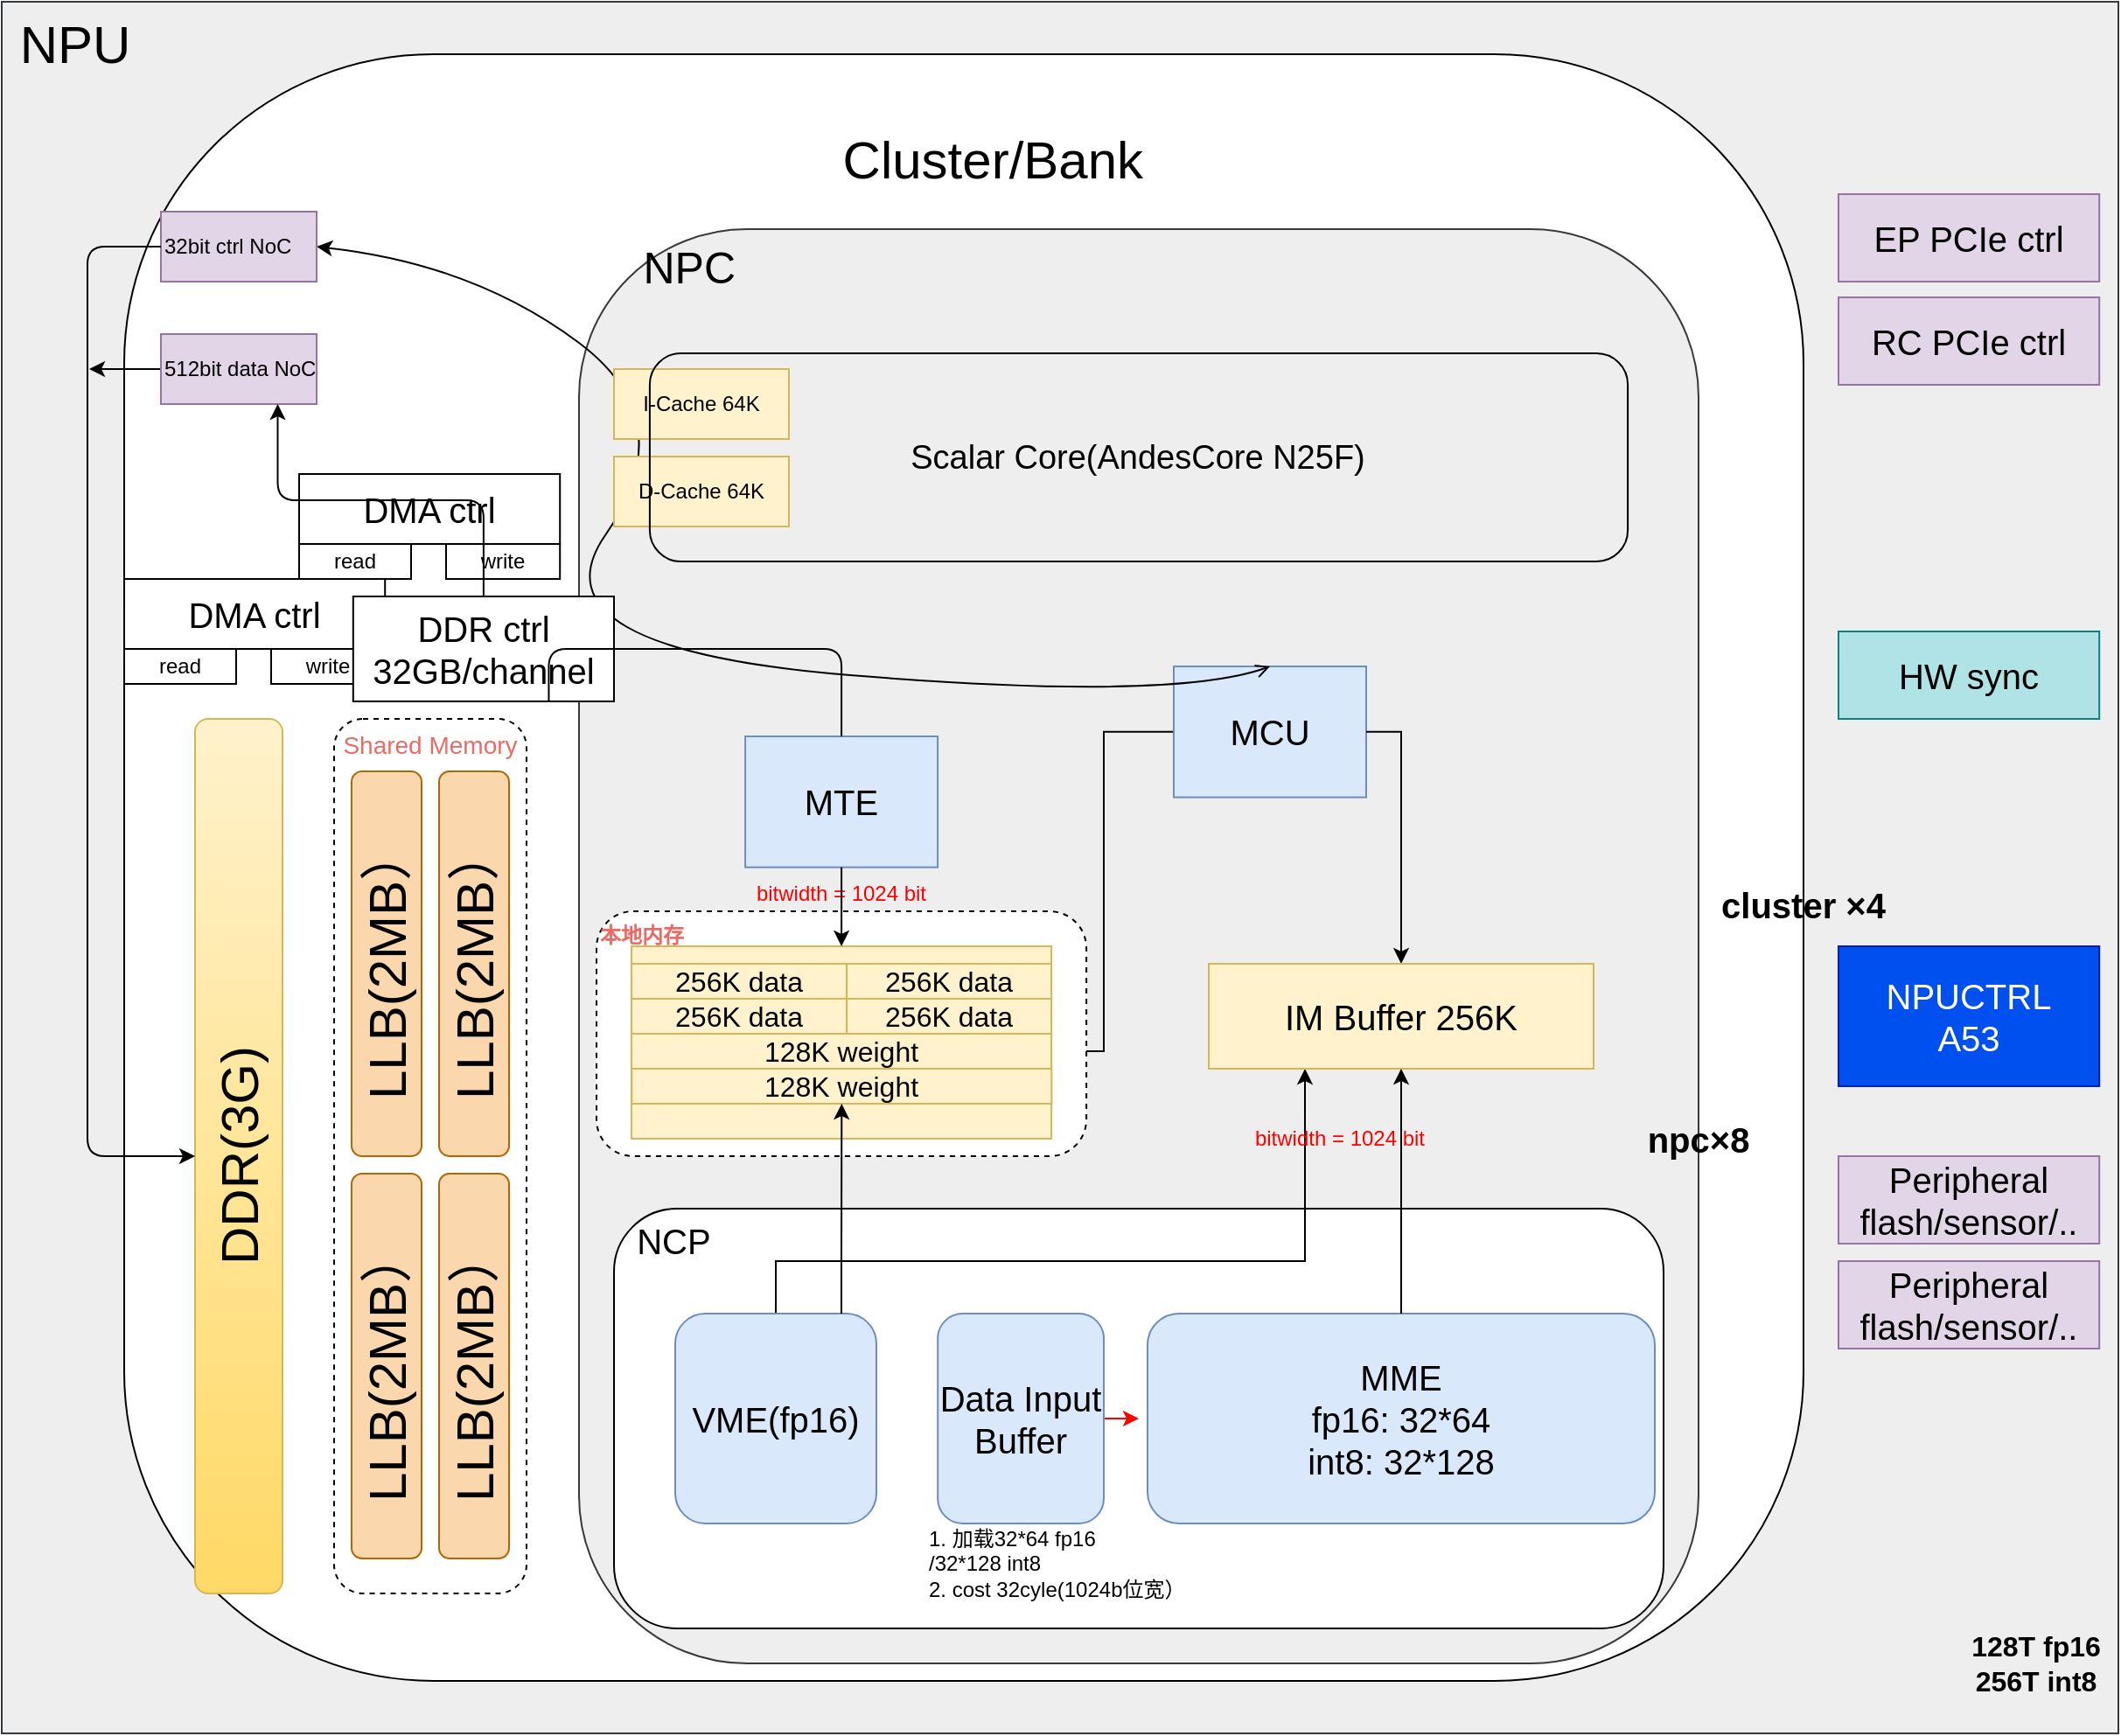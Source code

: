 <mxfile version="15.8.2" type="github" pages="3">
  <diagram id="RH-BXJlY21HK2ncOQb-6" name="Page-1">
    <mxGraphModel dx="1635" dy="900" grid="1" gridSize="10" guides="1" tooltips="1" connect="1" arrows="1" fold="1" page="1" pageScale="1" pageWidth="827" pageHeight="1169" math="0" shadow="0">
      <root>
        <mxCell id="0" />
        <mxCell id="1" parent="0" />
        <mxCell id="VPZMi2zPwCTPfSnQQ41B-2" value="&lt;font style=&quot;font-size: 30px&quot;&gt;&amp;nbsp;NPU&lt;/font&gt;" style="rounded=0;whiteSpace=wrap;html=1;fontSize=20;align=left;verticalAlign=top;fillColor=#eeeeee;strokeColor=#36393d;" parent="1" vertex="1">
          <mxGeometry x="390" y="100" width="1210" height="990" as="geometry" />
        </mxCell>
        <mxCell id="VPZMi2zPwCTPfSnQQ41B-3" value="&lt;font style=&quot;font-size: 30px&quot;&gt;&amp;nbsp; &amp;nbsp; &amp;nbsp;&lt;br&gt;&amp;nbsp; &amp;nbsp; Cluster/Bank&lt;/font&gt;" style="rounded=1;whiteSpace=wrap;html=1;align=center;verticalAlign=top;fontSize=25;arcSize=19;" parent="1" vertex="1">
          <mxGeometry x="460" y="130" width="960" height="930" as="geometry" />
        </mxCell>
        <mxCell id="VPZMi2zPwCTPfSnQQ41B-4" value="&lt;font style=&quot;font-size: 25px&quot;&gt;&amp;nbsp; &amp;nbsp; &amp;nbsp;NPC&lt;/font&gt;" style="rounded=1;whiteSpace=wrap;html=1;align=left;verticalAlign=top;fontSize=25;fillColor=#eeeeee;strokeColor=#36393d;" parent="1" vertex="1">
          <mxGeometry x="720" y="230" width="640" height="820" as="geometry" />
        </mxCell>
        <mxCell id="VPZMi2zPwCTPfSnQQ41B-155" value="" style="edgeStyle=orthogonalEdgeStyle;rounded=0;orthogonalLoop=1;jettySize=auto;html=1;entryX=1;entryY=0.5;entryDx=0;entryDy=0;exitX=0;exitY=0.5;exitDx=0;exitDy=0;" parent="1" source="VPZMi2zPwCTPfSnQQ41B-48" target="VPZMi2zPwCTPfSnQQ41B-152" edge="1">
          <mxGeometry relative="1" as="geometry">
            <Array as="points">
              <mxPoint x="1020" y="517" />
              <mxPoint x="1020" y="700" />
              <mxPoint x="990" y="700" />
            </Array>
          </mxGeometry>
        </mxCell>
        <mxCell id="VPZMi2zPwCTPfSnQQ41B-48" value="MCU" style="rounded=0;whiteSpace=wrap;html=1;align=center;fontSize=20;fillColor=#dae8fc;strokeColor=#6c8ebf;" parent="1" vertex="1">
          <mxGeometry x="1060" y="480.0" width="110" height="74.83" as="geometry" />
        </mxCell>
        <mxCell id="VPZMi2zPwCTPfSnQQ41B-53" value="&lt;font style=&quot;font-size: 30px&quot;&gt;LLB(2MB）&lt;br&gt;&lt;/font&gt;" style="rounded=1;whiteSpace=wrap;html=1;align=center;direction=east;flipV=0;horizontal=0;fontSize=25;fillColor=#fad7ac;strokeColor=#b46504;" parent="1" vertex="1">
          <mxGeometry x="590" y="540" width="40" height="220" as="geometry" />
        </mxCell>
        <mxCell id="VPZMi2zPwCTPfSnQQ41B-54" value="&lt;font style=&quot;font-size: 20px&quot;&gt;&amp;nbsp; NCP&lt;/font&gt;" style="rounded=1;whiteSpace=wrap;html=1;align=left;verticalAlign=top;fontSize=20;" parent="1" vertex="1">
          <mxGeometry x="740" y="790" width="600" height="240" as="geometry" />
        </mxCell>
        <mxCell id="VPZMi2zPwCTPfSnQQ41B-61" value="&lt;b&gt;npc×8&lt;/b&gt;" style="text;html=1;strokeColor=none;fillColor=none;align=center;verticalAlign=middle;whiteSpace=wrap;rounded=0;fontSize=20;" parent="1" vertex="1">
          <mxGeometry x="1340" y="740" width="40" height="20" as="geometry" />
        </mxCell>
        <mxCell id="VPZMi2zPwCTPfSnQQ41B-75" value="" style="ellipse;whiteSpace=wrap;html=1;aspect=fixed;fontSize=20;align=center;fillColor=#FF0000;" parent="1" vertex="1">
          <mxGeometry x="720" y="441" width="13" height="13" as="geometry" />
        </mxCell>
        <mxCell id="VPZMi2zPwCTPfSnQQ41B-79" value="" style="curved=1;endArrow=classic;html=1;strokeColor=#000000;fontSize=20;exitX=0.5;exitY=0;exitDx=0;exitDy=0;startArrow=open;startFill=0;entryX=1;entryY=0.5;entryDx=0;entryDy=0;" parent="1" source="VPZMi2zPwCTPfSnQQ41B-48" target="VPZMi2zPwCTPfSnQQ41B-87" edge="1">
          <mxGeometry width="50" height="50" relative="1" as="geometry">
            <mxPoint x="1078.5" y="525.167" as="sourcePoint" />
            <mxPoint x="1210" y="280" as="targetPoint" />
            <Array as="points">
              <mxPoint x="1060" y="500" />
              <mxPoint x="690" y="470" />
              <mxPoint x="780" y="340" />
              <mxPoint x="660" y="250" />
            </Array>
          </mxGeometry>
        </mxCell>
        <mxCell id="VPZMi2zPwCTPfSnQQ41B-83" value="" style="ellipse;whiteSpace=wrap;html=1;aspect=fixed;fontSize=20;align=center;fillColor=#0000FF;" parent="1" vertex="1">
          <mxGeometry x="549.997" y="454" width="13" height="13" as="geometry" />
        </mxCell>
        <mxCell id="VPZMi2zPwCTPfSnQQ41B-86" value="&lt;b&gt;cluster ×4&lt;/b&gt;" style="text;html=1;strokeColor=none;fillColor=none;align=center;verticalAlign=middle;whiteSpace=wrap;rounded=0;fontSize=20;" parent="1" vertex="1">
          <mxGeometry x="1370" y="605.5" width="100" height="20" as="geometry" />
        </mxCell>
        <mxCell id="VPZMi2zPwCTPfSnQQ41B-87" value="32bit ctrl NoC" style="rounded=0;whiteSpace=wrap;html=1;align=left;fillColor=#e1d5e7;strokeColor=#9673a6;" parent="1" vertex="1">
          <mxGeometry x="481" y="220" width="89" height="40" as="geometry" />
        </mxCell>
        <mxCell id="VPZMi2zPwCTPfSnQQ41B-164" style="edgeStyle=orthogonalEdgeStyle;rounded=0;orthogonalLoop=1;jettySize=auto;html=1;exitX=0;exitY=0.5;exitDx=0;exitDy=0;" parent="1" source="VPZMi2zPwCTPfSnQQ41B-88" edge="1">
          <mxGeometry relative="1" as="geometry">
            <mxPoint x="440" y="310" as="targetPoint" />
          </mxGeometry>
        </mxCell>
        <mxCell id="VPZMi2zPwCTPfSnQQ41B-88" value="512bit data NoC" style="rounded=0;whiteSpace=wrap;html=1;align=left;fillColor=#e1d5e7;strokeColor=#9673a6;" parent="1" vertex="1">
          <mxGeometry x="481" y="290" width="89" height="40" as="geometry" />
        </mxCell>
        <mxCell id="VPZMi2zPwCTPfSnQQ41B-94" value="" style="group" parent="1" vertex="1" connectable="0">
          <mxGeometry x="460.0" y="430" width="149.1" height="60" as="geometry" />
        </mxCell>
        <mxCell id="VPZMi2zPwCTPfSnQQ41B-42" value="&lt;font style=&quot;font-size: 20px&quot;&gt;DMA ctrl&lt;/font&gt;" style="rounded=0;whiteSpace=wrap;html=1;align=center;fontSize=20;" parent="VPZMi2zPwCTPfSnQQ41B-94" vertex="1">
          <mxGeometry width="149.1" height="40" as="geometry" />
        </mxCell>
        <mxCell id="VPZMi2zPwCTPfSnQQ41B-90" value="read" style="rounded=0;whiteSpace=wrap;html=1;align=center;" parent="VPZMi2zPwCTPfSnQQ41B-94" vertex="1">
          <mxGeometry x="1.137e-13" y="40" width="64" height="20" as="geometry" />
        </mxCell>
        <mxCell id="VPZMi2zPwCTPfSnQQ41B-91" value="write" style="rounded=0;whiteSpace=wrap;html=1;align=center;" parent="VPZMi2zPwCTPfSnQQ41B-94" vertex="1">
          <mxGeometry x="84.0" y="40" width="65.1" height="20" as="geometry" />
        </mxCell>
        <mxCell id="VPZMi2zPwCTPfSnQQ41B-95" value="" style="group" parent="1" vertex="1" connectable="0">
          <mxGeometry x="560" y="370" width="149.1" height="60" as="geometry" />
        </mxCell>
        <mxCell id="VPZMi2zPwCTPfSnQQ41B-96" value="&lt;font style=&quot;font-size: 20px&quot;&gt;DMA ctrl&lt;/font&gt;" style="rounded=0;whiteSpace=wrap;html=1;align=center;fontSize=20;" parent="VPZMi2zPwCTPfSnQQ41B-95" vertex="1">
          <mxGeometry width="149.1" height="40" as="geometry" />
        </mxCell>
        <mxCell id="VPZMi2zPwCTPfSnQQ41B-97" value="read" style="rounded=0;whiteSpace=wrap;html=1;align=center;" parent="VPZMi2zPwCTPfSnQQ41B-95" vertex="1">
          <mxGeometry x="1.137e-13" y="40" width="64" height="20" as="geometry" />
        </mxCell>
        <mxCell id="VPZMi2zPwCTPfSnQQ41B-98" value="write" style="rounded=0;whiteSpace=wrap;html=1;align=center;" parent="VPZMi2zPwCTPfSnQQ41B-95" vertex="1">
          <mxGeometry x="84.0" y="40" width="65.1" height="20" as="geometry" />
        </mxCell>
        <mxCell id="VPZMi2zPwCTPfSnQQ41B-101" value="&lt;font style=&quot;font-size: 20px&quot;&gt;EP PCIe ctrl&lt;br&gt;&lt;/font&gt;" style="rounded=0;whiteSpace=wrap;html=1;align=center;fontSize=20;fillColor=#e1d5e7;strokeColor=#9673a6;" parent="1" vertex="1">
          <mxGeometry x="1440" y="210" width="149.1" height="50" as="geometry" />
        </mxCell>
        <mxCell id="VPZMi2zPwCTPfSnQQ41B-102" value="&lt;font style=&quot;font-size: 20px&quot;&gt;RC PCIe ctrl&lt;br&gt;&lt;/font&gt;" style="rounded=0;whiteSpace=wrap;html=1;align=center;fontSize=20;fillColor=#e1d5e7;strokeColor=#9673a6;" parent="1" vertex="1">
          <mxGeometry x="1440" y="269" width="149.1" height="50" as="geometry" />
        </mxCell>
        <mxCell id="VPZMi2zPwCTPfSnQQ41B-103" value="&lt;font style=&quot;font-size: 20px&quot;&gt;HW sync&lt;br&gt;&lt;/font&gt;" style="rounded=0;whiteSpace=wrap;html=1;align=center;fontSize=20;fillColor=#b0e3e6;strokeColor=#0e8088;" parent="1" vertex="1">
          <mxGeometry x="1440" y="460" width="149.1" height="50" as="geometry" />
        </mxCell>
        <mxCell id="VPZMi2zPwCTPfSnQQ41B-104" value="&lt;font style=&quot;font-size: 30px&quot;&gt;DDR(3G)&lt;br&gt;&lt;/font&gt;" style="rounded=1;whiteSpace=wrap;html=1;align=center;direction=east;flipV=0;horizontal=0;fontSize=25;fillColor=#fff2cc;strokeColor=#d6b656;gradientColor=#ffd966;" parent="1" vertex="1">
          <mxGeometry x="500.5" y="510" width="50" height="500" as="geometry" />
        </mxCell>
        <mxCell id="VPZMi2zPwCTPfSnQQ41B-105" value="&lt;font style=&quot;font-size: 20px&quot;&gt;NPUCTRL&lt;br&gt;A53&lt;br&gt;&lt;/font&gt;" style="rounded=0;whiteSpace=wrap;html=1;align=center;fontSize=20;fillColor=#0050ef;strokeColor=#001DBC;fontColor=#ffffff;" parent="1" vertex="1">
          <mxGeometry x="1440" y="640" width="149.1" height="80" as="geometry" />
        </mxCell>
        <mxCell id="VPZMi2zPwCTPfSnQQ41B-106" value="&lt;font style=&quot;font-size: 20px&quot;&gt;&lt;span class=&quot;fontstyle0&quot;&gt;Peripheral&lt;br&gt;&lt;/span&gt;flash/sensor/..&lt;br style=&quot;line-height: normal&quot;&gt;&lt;/font&gt;" style="rounded=0;whiteSpace=wrap;html=1;align=center;fontSize=20;fillColor=#e1d5e7;strokeColor=#9673a6;" parent="1" vertex="1">
          <mxGeometry x="1440" y="760" width="149.1" height="50" as="geometry" />
        </mxCell>
        <mxCell id="VPZMi2zPwCTPfSnQQ41B-107" value="&lt;font style=&quot;font-size: 20px&quot;&gt;&lt;span class=&quot;fontstyle0&quot;&gt;Peripheral&lt;br&gt;&lt;/span&gt;flash/sensor/..&lt;br style=&quot;line-height: normal&quot;&gt;&lt;/font&gt;" style="rounded=0;whiteSpace=wrap;html=1;align=center;fontSize=20;fillColor=#e1d5e7;strokeColor=#9673a6;" parent="1" vertex="1">
          <mxGeometry x="1440" y="820" width="149.1" height="50" as="geometry" />
        </mxCell>
        <mxCell id="VPZMi2zPwCTPfSnQQ41B-108" value="&lt;font style=&quot;font-size: 16px&quot;&gt;&lt;b&gt;128T fp16&lt;br&gt;256T int8&lt;/b&gt;&lt;/font&gt;" style="text;html=1;strokeColor=none;fillColor=none;align=center;verticalAlign=middle;whiteSpace=wrap;rounded=0;" parent="1" vertex="1">
          <mxGeometry x="1508.1" y="1040" width="90" height="20" as="geometry" />
        </mxCell>
        <mxCell id="VPZMi2zPwCTPfSnQQ41B-111" value="I-Cache 64K" style="rounded=0;whiteSpace=wrap;html=1;align=center;fillColor=#fff2cc;strokeColor=#d6b656;" parent="1" vertex="1">
          <mxGeometry x="740" y="310" width="100" height="40" as="geometry" />
        </mxCell>
        <mxCell id="VPZMi2zPwCTPfSnQQ41B-113" value="D-Cache 64K" style="rounded=0;whiteSpace=wrap;html=1;align=center;fillColor=#fff2cc;strokeColor=#d6b656;" parent="1" vertex="1">
          <mxGeometry x="740" y="360" width="100" height="40" as="geometry" />
        </mxCell>
        <mxCell id="VPZMi2zPwCTPfSnQQ41B-116" value="MTE" style="rounded=0;whiteSpace=wrap;html=1;align=center;fontSize=20;fillColor=#dae8fc;strokeColor=#6c8ebf;" parent="1" vertex="1">
          <mxGeometry x="815.05" y="520" width="110" height="74.83" as="geometry" />
        </mxCell>
        <mxCell id="VPZMi2zPwCTPfSnQQ41B-124" style="edgeStyle=orthogonalEdgeStyle;rounded=0;orthogonalLoop=1;jettySize=auto;html=1;exitX=1;exitY=0.5;exitDx=0;exitDy=0;entryX=0.5;entryY=0;entryDx=0;entryDy=0;" parent="1" source="VPZMi2zPwCTPfSnQQ41B-48" target="VPZMi2zPwCTPfSnQQ41B-146" edge="1">
          <mxGeometry relative="1" as="geometry">
            <mxPoint x="1190" y="640" as="targetPoint" />
            <Array as="points">
              <mxPoint x="1190" y="517" />
              <mxPoint x="1190" y="650" />
            </Array>
          </mxGeometry>
        </mxCell>
        <mxCell id="VPZMi2zPwCTPfSnQQ41B-163" style="edgeStyle=orthogonalEdgeStyle;rounded=0;orthogonalLoop=1;jettySize=auto;html=1;exitX=0;exitY=0.5;exitDx=0;exitDy=0;entryX=0.25;entryY=1;entryDx=0;entryDy=0;" parent="1" source="VPZMi2zPwCTPfSnQQ41B-134" target="VPZMi2zPwCTPfSnQQ41B-146" edge="1">
          <mxGeometry relative="1" as="geometry">
            <Array as="points">
              <mxPoint x="833" y="820" />
              <mxPoint x="1135" y="820" />
            </Array>
          </mxGeometry>
        </mxCell>
        <mxCell id="VPZMi2zPwCTPfSnQQ41B-134" value="&lt;span style=&quot;font-size: 20px&quot;&gt;VME(fp16)&lt;/span&gt;" style="rounded=1;whiteSpace=wrap;html=1;align=center;direction=south;fillColor=#dae8fc;strokeColor=#6c8ebf;" parent="1" vertex="1">
          <mxGeometry x="775" y="850" width="115" height="120" as="geometry" />
        </mxCell>
        <mxCell id="VPZMi2zPwCTPfSnQQ41B-135" value="&lt;span style=&quot;font-size: 20px&quot;&gt;MME&lt;br&gt;fp16: 32*64&lt;br&gt;int8: 32*128&lt;br&gt;&lt;/span&gt;" style="rounded=1;whiteSpace=wrap;html=1;align=center;fillColor=#dae8fc;strokeColor=#6c8ebf;" parent="1" vertex="1">
          <mxGeometry x="1045" y="850" width="290" height="120" as="geometry" />
        </mxCell>
        <mxCell id="2h-o2RLka2krurUrH0nV-1" style="edgeStyle=orthogonalEdgeStyle;rounded=0;orthogonalLoop=1;jettySize=auto;html=1;exitX=0.5;exitY=0;exitDx=0;exitDy=0;strokeWidth=1;strokeColor=#FF0000;" parent="1" source="VPZMi2zPwCTPfSnQQ41B-136" target="VPZMi2zPwCTPfSnQQ41B-54" edge="1">
          <mxGeometry relative="1" as="geometry" />
        </mxCell>
        <mxCell id="VPZMi2zPwCTPfSnQQ41B-136" value="&lt;span style=&quot;font-size: 20px&quot;&gt;Data Input&lt;br&gt;Buffer&lt;br&gt;&lt;/span&gt;" style="rounded=1;whiteSpace=wrap;html=1;align=center;direction=south;fillColor=#dae8fc;strokeColor=#6c8ebf;" parent="1" vertex="1">
          <mxGeometry x="925.1" y="850" width="94.9" height="120" as="geometry" />
        </mxCell>
        <mxCell id="VPZMi2zPwCTPfSnQQ41B-146" value="IM Buffer 256K" style="rounded=0;whiteSpace=wrap;html=1;align=center;fontSize=20;horizontal=1;fillColor=#fff2cc;strokeColor=#d6b656;" parent="1" vertex="1">
          <mxGeometry x="1080" y="650" width="220" height="60" as="geometry" />
        </mxCell>
        <mxCell id="VPZMi2zPwCTPfSnQQ41B-147" value="" style="group;verticalAlign=top;align=left;" parent="1" vertex="1" connectable="0">
          <mxGeometry x="750.05" y="620" width="260" height="140" as="geometry" />
        </mxCell>
        <mxCell id="2h-o2RLka2krurUrH0nV-2" value="&lt;b&gt;&lt;font color=&quot;#ea6b66&quot;&gt;本地内存&lt;/font&gt;&lt;/b&gt;" style="rounded=1;whiteSpace=wrap;html=1;dashed=1;align=left;verticalAlign=top;" parent="VPZMi2zPwCTPfSnQQ41B-147" vertex="1">
          <mxGeometry x="-20.05" width="280.05" height="140" as="geometry" />
        </mxCell>
        <mxCell id="VPZMi2zPwCTPfSnQQ41B-148" value="L1 Buffer(1.25M)" style="rounded=0;whiteSpace=wrap;html=1;align=center;fontSize=20;horizontal=1;verticalAlign=top;fillColor=#fff2cc;strokeColor=#d6b656;" parent="VPZMi2zPwCTPfSnQQ41B-147" vertex="1">
          <mxGeometry y="20" width="240" height="110" as="geometry" />
        </mxCell>
        <mxCell id="VPZMi2zPwCTPfSnQQ41B-149" value="&lt;font style=&quot;font-size: 16px&quot;&gt;256K data&lt;/font&gt;" style="rounded=0;whiteSpace=wrap;html=1;align=center;fillColor=#fff2cc;strokeColor=#d6b656;" parent="VPZMi2zPwCTPfSnQQ41B-147" vertex="1">
          <mxGeometry y="30" width="123" height="20" as="geometry" />
        </mxCell>
        <mxCell id="VPZMi2zPwCTPfSnQQ41B-150" value="&lt;font style=&quot;font-size: 16px&quot;&gt;256K data&lt;/font&gt;" style="rounded=0;whiteSpace=wrap;html=1;align=center;fillColor=#fff2cc;strokeColor=#d6b656;" parent="VPZMi2zPwCTPfSnQQ41B-147" vertex="1">
          <mxGeometry x="123" y="30" width="117" height="20" as="geometry" />
        </mxCell>
        <mxCell id="VPZMi2zPwCTPfSnQQ41B-151" value="&lt;font style=&quot;font-size: 16px&quot;&gt;256K data&lt;/font&gt;" style="rounded=0;whiteSpace=wrap;html=1;align=center;fillColor=#fff2cc;strokeColor=#d6b656;" parent="VPZMi2zPwCTPfSnQQ41B-147" vertex="1">
          <mxGeometry y="50" width="123" height="20" as="geometry" />
        </mxCell>
        <mxCell id="VPZMi2zPwCTPfSnQQ41B-152" value="&lt;font style=&quot;font-size: 16px&quot;&gt;256K data&lt;/font&gt;" style="rounded=0;whiteSpace=wrap;html=1;align=center;fillColor=#fff2cc;strokeColor=#d6b656;" parent="VPZMi2zPwCTPfSnQQ41B-147" vertex="1">
          <mxGeometry x="123" y="50" width="117" height="20" as="geometry" />
        </mxCell>
        <mxCell id="VPZMi2zPwCTPfSnQQ41B-153" value="&lt;font style=&quot;font-size: 16px&quot;&gt;128K weight&lt;/font&gt;" style="rounded=0;whiteSpace=wrap;html=1;align=center;fillColor=#fff2cc;strokeColor=#d6b656;" parent="VPZMi2zPwCTPfSnQQ41B-147" vertex="1">
          <mxGeometry y="70" width="240" height="20" as="geometry" />
        </mxCell>
        <mxCell id="VPZMi2zPwCTPfSnQQ41B-154" value="&lt;font style=&quot;font-size: 16px&quot;&gt;128K weight&lt;/font&gt;" style="rounded=0;whiteSpace=wrap;html=1;align=center;fillColor=#fff2cc;strokeColor=#d6b656;" parent="VPZMi2zPwCTPfSnQQ41B-147" vertex="1">
          <mxGeometry x="0.1" y="90" width="240" height="20" as="geometry" />
        </mxCell>
        <mxCell id="VPZMi2zPwCTPfSnQQ41B-158" value="" style="edgeStyle=elbowEdgeStyle;elbow=vertical;endArrow=classic;html=1;exitX=0.5;exitY=0;exitDx=0;exitDy=0;entryX=0.75;entryY=1;entryDx=0;entryDy=0;startArrow=none;" parent="1" source="VPZMi2zPwCTPfSnQQ41B-99" target="VPZMi2zPwCTPfSnQQ41B-88" edge="1">
          <mxGeometry width="50" height="50" relative="1" as="geometry">
            <mxPoint x="510" y="420" as="sourcePoint" />
            <mxPoint x="660" y="568" as="targetPoint" />
            <Array as="points" />
          </mxGeometry>
        </mxCell>
        <mxCell id="VPZMi2zPwCTPfSnQQ41B-131" style="edgeStyle=orthogonalEdgeStyle;rounded=0;orthogonalLoop=1;jettySize=auto;html=1;exitX=0.5;exitY=0;exitDx=0;exitDy=0;entryX=0.5;entryY=1;entryDx=0;entryDy=0;" parent="1" source="VPZMi2zPwCTPfSnQQ41B-135" target="VPZMi2zPwCTPfSnQQ41B-146" edge="1">
          <mxGeometry relative="1" as="geometry">
            <mxPoint x="1190" y="750" as="targetPoint" />
            <Array as="points">
              <mxPoint x="1190" y="850" />
            </Array>
          </mxGeometry>
        </mxCell>
        <mxCell id="VPZMi2zPwCTPfSnQQ41B-166" value="&lt;font style=&quot;font-size: 30px&quot;&gt;LLB(2MB）&lt;br&gt;&lt;/font&gt;" style="rounded=1;whiteSpace=wrap;html=1;align=center;direction=east;flipV=0;horizontal=0;fontSize=25;fillColor=#fad7ac;strokeColor=#b46504;" parent="1" vertex="1">
          <mxGeometry x="640" y="540" width="40" height="220" as="geometry" />
        </mxCell>
        <mxCell id="VPZMi2zPwCTPfSnQQ41B-168" value="&lt;font style=&quot;font-size: 30px&quot;&gt;LLB(2MB）&lt;br&gt;&lt;/font&gt;" style="rounded=1;whiteSpace=wrap;html=1;align=center;direction=east;flipV=0;horizontal=0;fontSize=25;fillColor=#fad7ac;strokeColor=#b46504;" parent="1" vertex="1">
          <mxGeometry x="640" y="770" width="40" height="220" as="geometry" />
        </mxCell>
        <mxCell id="VPZMi2zPwCTPfSnQQ41B-169" value="&lt;font style=&quot;font-size: 30px&quot;&gt;LLB(2MB）&lt;br&gt;&lt;/font&gt;" style="rounded=1;whiteSpace=wrap;html=1;align=center;direction=east;flipV=0;horizontal=0;fontSize=25;fillColor=#fad7ac;strokeColor=#b46504;" parent="1" vertex="1">
          <mxGeometry x="590" y="770" width="40" height="220" as="geometry" />
        </mxCell>
        <mxCell id="VPZMi2zPwCTPfSnQQ41B-110" value="" style="endArrow=classic;html=1;fontFamily=Helvetica;fontSize=11;fontColor=#000000;align=center;strokeColor=#000000;edgeStyle=elbowEdgeStyle;elbow=horizontal;startArrow=none;startFill=0;endFill=1;" parent="1" source="VPZMi2zPwCTPfSnQQ41B-87" target="VPZMi2zPwCTPfSnQQ41B-104" edge="1">
          <mxGeometry width="50" height="50" relative="1" as="geometry">
            <mxPoint x="450" y="190" as="sourcePoint" />
            <mxPoint x="500" y="140" as="targetPoint" />
            <Array as="points">
              <mxPoint x="439" y="330" />
            </Array>
          </mxGeometry>
        </mxCell>
        <mxCell id="VPZMi2zPwCTPfSnQQ41B-170" value="1. 加载32*64 fp16&lt;br&gt;/32*128 int8&lt;br&gt;2. cost 32cyle(1024b位宽）&lt;br&gt;&lt;div&gt;&lt;br&gt;&lt;/div&gt;" style="text;html=1;align=left;verticalAlign=middle;resizable=0;points=[];autosize=1;strokeColor=none;" parent="1" vertex="1">
          <mxGeometry x="917.55" y="970" width="160" height="60" as="geometry" />
        </mxCell>
        <mxCell id="VPZMi2zPwCTPfSnQQ41B-172" value="&lt;font style=&quot;font-size: 14px&quot; color=&quot;#ea6b66&quot;&gt;Shared Memory&lt;/font&gt;" style="rounded=1;whiteSpace=wrap;html=1;align=center;dashed=1;fillColor=none;verticalAlign=top;" parent="1" vertex="1">
          <mxGeometry x="580" y="510" width="110" height="500" as="geometry" />
        </mxCell>
        <mxCell id="VPZMi2zPwCTPfSnQQ41B-174" value="bitwidth = 1024 bit" style="text;html=1;strokeColor=none;fillColor=none;align=center;verticalAlign=middle;whiteSpace=wrap;rounded=0;dashed=1;dashPattern=1 1;fontColor=#FF0000;" parent="1" vertex="1">
          <mxGeometry x="1100" y="740" width="110" height="20" as="geometry" />
        </mxCell>
        <mxCell id="VPZMi2zPwCTPfSnQQ41B-175" value="bitwidth = 1024 bit" style="text;html=1;strokeColor=none;fillColor=none;align=center;verticalAlign=middle;whiteSpace=wrap;rounded=0;dashed=1;dashPattern=1 1;fontColor=#FF0000;" parent="1" vertex="1">
          <mxGeometry x="815.05" y="600" width="110" height="20" as="geometry" />
        </mxCell>
        <mxCell id="IZw4NLqJaevcYy1kw-eQ-1" value="&lt;font style=&quot;font-size: 19px&quot;&gt;Scalar Core(AndesCore N25F)&lt;/font&gt;" style="rounded=1;whiteSpace=wrap;html=1;fillColor=none;" parent="1" vertex="1">
          <mxGeometry x="760.45" y="301" width="559.1" height="119" as="geometry" />
        </mxCell>
        <mxCell id="VPZMi2zPwCTPfSnQQ41B-156" style="edgeStyle=orthogonalEdgeStyle;rounded=0;orthogonalLoop=1;jettySize=auto;html=1;entryX=0.5;entryY=1;entryDx=0;entryDy=0;" parent="1" source="VPZMi2zPwCTPfSnQQ41B-134" target="VPZMi2zPwCTPfSnQQ41B-154" edge="1">
          <mxGeometry relative="1" as="geometry">
            <Array as="points">
              <mxPoint x="870" y="820" />
              <mxPoint x="870" y="820" />
            </Array>
          </mxGeometry>
        </mxCell>
        <mxCell id="VPZMi2zPwCTPfSnQQ41B-160" style="edgeStyle=orthogonalEdgeStyle;rounded=0;orthogonalLoop=1;jettySize=auto;html=1;exitX=0.5;exitY=1;exitDx=0;exitDy=0;entryX=0.5;entryY=0;entryDx=0;entryDy=0;" parent="1" source="VPZMi2zPwCTPfSnQQ41B-116" target="VPZMi2zPwCTPfSnQQ41B-148" edge="1">
          <mxGeometry relative="1" as="geometry" />
        </mxCell>
        <mxCell id="VPZMi2zPwCTPfSnQQ41B-99" value="&lt;font style=&quot;font-size: 20px&quot;&gt;DDR ctrl&lt;br&gt;32GB/channel&lt;br&gt;&lt;/font&gt;" style="rounded=0;whiteSpace=wrap;html=1;align=center;fontSize=20;" parent="1" vertex="1">
          <mxGeometry x="590.9" y="440" width="149.1" height="60" as="geometry" />
        </mxCell>
        <mxCell id="6xP5FB_vHNNzR61a9Jvr-1" value="" style="edgeStyle=elbowEdgeStyle;elbow=vertical;endArrow=none;html=1;exitX=0.5;exitY=0;exitDx=0;exitDy=0;entryX=0.75;entryY=1;entryDx=0;entryDy=0;" edge="1" parent="1" source="VPZMi2zPwCTPfSnQQ41B-116" target="VPZMi2zPwCTPfSnQQ41B-99">
          <mxGeometry width="50" height="50" relative="1" as="geometry">
            <mxPoint x="870.05" y="520" as="sourcePoint" />
            <mxPoint x="547.75" y="330" as="targetPoint" />
            <Array as="points">
              <mxPoint x="700" y="470" />
            </Array>
          </mxGeometry>
        </mxCell>
      </root>
    </mxGraphModel>
  </diagram>
  <diagram id="YUnvpL58icLQoXFxN1gV" name="Page-2">
    <mxGraphModel dx="1635" dy="900" grid="1" gridSize="10" guides="1" tooltips="1" connect="1" arrows="1" fold="1" page="1" pageScale="1" pageWidth="827" pageHeight="1169" math="0" shadow="0">
      <root>
        <mxCell id="CVZmvJqqOJEwMbDorYkQ-0" />
        <mxCell id="CVZmvJqqOJEwMbDorYkQ-1" parent="CVZmvJqqOJEwMbDorYkQ-0" />
        <mxCell id="CVZmvJqqOJEwMbDorYkQ-4" value="" style="edgeStyle=orthogonalEdgeStyle;rounded=0;orthogonalLoop=1;jettySize=auto;html=1;" edge="1" parent="CVZmvJqqOJEwMbDorYkQ-1" source="CVZmvJqqOJEwMbDorYkQ-2" target="CVZmvJqqOJEwMbDorYkQ-3">
          <mxGeometry relative="1" as="geometry" />
        </mxCell>
        <mxCell id="CVZmvJqqOJEwMbDorYkQ-6" style="edgeStyle=orthogonalEdgeStyle;rounded=0;orthogonalLoop=1;jettySize=auto;html=1;exitX=0.5;exitY=1;exitDx=0;exitDy=0;" edge="1" parent="CVZmvJqqOJEwMbDorYkQ-1" source="CVZmvJqqOJEwMbDorYkQ-2" target="CVZmvJqqOJEwMbDorYkQ-5">
          <mxGeometry relative="1" as="geometry" />
        </mxCell>
        <mxCell id="CVZmvJqqOJEwMbDorYkQ-2" value="&lt;font style=&quot;font-size: 18px&quot;&gt;core0&lt;/font&gt;" style="rounded=0;whiteSpace=wrap;html=1;" vertex="1" parent="CVZmvJqqOJEwMbDorYkQ-1">
          <mxGeometry x="250" y="140" width="120" height="60" as="geometry" />
        </mxCell>
        <mxCell id="CVZmvJqqOJEwMbDorYkQ-3" value="&lt;font style=&quot;font-size: 18px&quot;&gt;icache 64K&lt;/font&gt;" style="rounded=0;whiteSpace=wrap;html=1;" vertex="1" parent="CVZmvJqqOJEwMbDorYkQ-1">
          <mxGeometry x="130" y="240" width="120" height="60" as="geometry" />
        </mxCell>
        <mxCell id="CVZmvJqqOJEwMbDorYkQ-5" value="&lt;font style=&quot;font-size: 18px&quot;&gt;icache 64K&lt;/font&gt;" style="rounded=0;whiteSpace=wrap;html=1;" vertex="1" parent="CVZmvJqqOJEwMbDorYkQ-1">
          <mxGeometry x="370" y="240" width="120" height="60" as="geometry" />
        </mxCell>
        <mxCell id="4NQOFdNSDUxu7oDe8nAX-2" value="" style="edgeStyle=orthogonalEdgeStyle;rounded=0;orthogonalLoop=1;jettySize=auto;html=1;" edge="1" parent="CVZmvJqqOJEwMbDorYkQ-1" source="4NQOFdNSDUxu7oDe8nAX-0" target="4NQOFdNSDUxu7oDe8nAX-1">
          <mxGeometry relative="1" as="geometry" />
        </mxCell>
        <mxCell id="4NQOFdNSDUxu7oDe8nAX-0" value="&lt;font style=&quot;font-size: 18px&quot;&gt;NOC&lt;/font&gt;" style="rounded=0;whiteSpace=wrap;html=1;" vertex="1" parent="CVZmvJqqOJEwMbDorYkQ-1">
          <mxGeometry x="130" y="320" width="360" height="60" as="geometry" />
        </mxCell>
        <mxCell id="4NQOFdNSDUxu7oDe8nAX-1" value="&lt;font style=&quot;font-size: 18px&quot;&gt;DDR&lt;/font&gt;" style="whiteSpace=wrap;html=1;rounded=0;" vertex="1" parent="CVZmvJqqOJEwMbDorYkQ-1">
          <mxGeometry x="130" y="400" width="360" height="60" as="geometry" />
        </mxCell>
      </root>
    </mxGraphModel>
  </diagram>
  <diagram id="fMcRJht7GG_vucfMIe4_" name="Page-3">
    <mxGraphModel dx="1363" dy="750" grid="1" gridSize="10" guides="1" tooltips="1" connect="1" arrows="1" fold="1" page="1" pageScale="1" pageWidth="827" pageHeight="1169" math="0" shadow="0">
      <root>
        <mxCell id="j41WISToWvCkCgTaI1nx-0" />
        <mxCell id="j41WISToWvCkCgTaI1nx-1" parent="j41WISToWvCkCgTaI1nx-0" />
        <mxCell id="Y7X7VhGR1HwTSlWaHUNW-0" value="" style="rounded=0;whiteSpace=wrap;html=1;fontSize=18;" vertex="1" parent="j41WISToWvCkCgTaI1nx-1">
          <mxGeometry x="160" y="120" width="120" height="560" as="geometry" />
        </mxCell>
        <mxCell id="Y7X7VhGR1HwTSlWaHUNW-2" value="" style="endArrow=none;dashed=1;html=1;rounded=0;fontSize=18;" edge="1" parent="j41WISToWvCkCgTaI1nx-1">
          <mxGeometry width="50" height="50" relative="1" as="geometry">
            <mxPoint x="310" y="810" as="sourcePoint" />
            <mxPoint x="430" y="810" as="targetPoint" />
          </mxGeometry>
        </mxCell>
        <mxCell id="Y7X7VhGR1HwTSlWaHUNW-3" value="" style="endArrow=none;dashed=1;html=1;rounded=0;fontSize=18;" edge="1" parent="j41WISToWvCkCgTaI1nx-1">
          <mxGeometry width="50" height="50" relative="1" as="geometry">
            <mxPoint x="160" y="440" as="sourcePoint" />
            <mxPoint x="280" y="440" as="targetPoint" />
          </mxGeometry>
        </mxCell>
        <mxCell id="Y7X7VhGR1HwTSlWaHUNW-4" value="0xc000 0000" style="text;html=1;strokeColor=none;fillColor=none;align=center;verticalAlign=middle;whiteSpace=wrap;rounded=0;fontSize=18;" vertex="1" parent="j41WISToWvCkCgTaI1nx-1">
          <mxGeometry x="50" y="410" width="110" height="30" as="geometry" />
        </mxCell>
        <mxCell id="Y7X7VhGR1HwTSlWaHUNW-5" value="" style="rounded=0;whiteSpace=wrap;html=1;fontSize=18;" vertex="1" parent="j41WISToWvCkCgTaI1nx-1">
          <mxGeometry x="519" y="120" width="120" height="560" as="geometry" />
        </mxCell>
        <mxCell id="Y7X7VhGR1HwTSlWaHUNW-6" value="" style="endArrow=none;dashed=1;html=1;rounded=0;fontSize=18;" edge="1" parent="j41WISToWvCkCgTaI1nx-1">
          <mxGeometry width="50" height="50" relative="1" as="geometry">
            <mxPoint x="519" y="640" as="sourcePoint" />
            <mxPoint x="639" y="640" as="targetPoint" />
          </mxGeometry>
        </mxCell>
        <mxCell id="Y7X7VhGR1HwTSlWaHUNW-7" value="0xc100 0000" style="text;html=1;strokeColor=none;fillColor=none;align=center;verticalAlign=middle;whiteSpace=wrap;rounded=0;fontSize=18;" vertex="1" parent="j41WISToWvCkCgTaI1nx-1">
          <mxGeometry x="400" y="610" width="113" height="30" as="geometry" />
        </mxCell>
        <mxCell id="Y7X7VhGR1HwTSlWaHUNW-8" value="0xc180 0000" style="text;html=1;strokeColor=none;fillColor=none;align=center;verticalAlign=middle;whiteSpace=wrap;rounded=0;fontSize=18;" vertex="1" parent="j41WISToWvCkCgTaI1nx-1">
          <mxGeometry x="400" y="570" width="113" height="30" as="geometry" />
        </mxCell>
        <mxCell id="Y7X7VhGR1HwTSlWaHUNW-9" value="" style="endArrow=none;dashed=1;html=1;rounded=0;fontSize=18;" edge="1" parent="j41WISToWvCkCgTaI1nx-1">
          <mxGeometry width="50" height="50" relative="1" as="geometry">
            <mxPoint x="519" y="599.17" as="sourcePoint" />
            <mxPoint x="639" y="599.17" as="targetPoint" />
          </mxGeometry>
        </mxCell>
        <mxCell id="Y7X7VhGR1HwTSlWaHUNW-10" value="IRAM(512K)" style="text;html=1;strokeColor=none;fillColor=none;align=center;verticalAlign=middle;whiteSpace=wrap;rounded=0;fontSize=18;" vertex="1" parent="j41WISToWvCkCgTaI1nx-1">
          <mxGeometry x="528" y="605" width="100" height="30" as="geometry" />
        </mxCell>
        <mxCell id="Y7X7VhGR1HwTSlWaHUNW-12" value="" style="rounded=0;whiteSpace=wrap;html=1;fontSize=18;" vertex="1" parent="j41WISToWvCkCgTaI1nx-1">
          <mxGeometry x="826" y="120" width="174" height="560" as="geometry" />
        </mxCell>
        <mxCell id="Y7X7VhGR1HwTSlWaHUNW-13" value="" style="endArrow=none;dashed=1;html=1;rounded=0;fontSize=18;entryX=1.007;entryY=0.931;entryDx=0;entryDy=0;entryPerimeter=0;" edge="1" parent="j41WISToWvCkCgTaI1nx-1" target="Y7X7VhGR1HwTSlWaHUNW-12">
          <mxGeometry width="50" height="50" relative="1" as="geometry">
            <mxPoint x="826" y="640" as="sourcePoint" />
            <mxPoint x="946" y="640" as="targetPoint" />
          </mxGeometry>
        </mxCell>
        <mxCell id="Y7X7VhGR1HwTSlWaHUNW-14" value="0xc105 0000" style="text;html=1;strokeColor=none;fillColor=none;align=center;verticalAlign=middle;whiteSpace=wrap;rounded=0;fontSize=18;" vertex="1" parent="j41WISToWvCkCgTaI1nx-1">
          <mxGeometry x="710" y="610" width="110" height="30" as="geometry" />
        </mxCell>
        <mxCell id="Y7X7VhGR1HwTSlWaHUNW-16" value="" style="endArrow=none;dashed=1;html=1;rounded=0;fontSize=18;entryX=0.997;entryY=0.857;entryDx=0;entryDy=0;entryPerimeter=0;" edge="1" parent="j41WISToWvCkCgTaI1nx-1" target="Y7X7VhGR1HwTSlWaHUNW-12">
          <mxGeometry width="50" height="50" relative="1" as="geometry">
            <mxPoint x="826" y="599.17" as="sourcePoint" />
            <mxPoint x="946" y="599.17" as="targetPoint" />
          </mxGeometry>
        </mxCell>
        <mxCell id="Y7X7VhGR1HwTSlWaHUNW-17" value="Kernel Header Base" style="text;html=1;strokeColor=none;fillColor=none;align=center;verticalAlign=middle;whiteSpace=wrap;rounded=0;fontSize=18;" vertex="1" parent="j41WISToWvCkCgTaI1nx-1">
          <mxGeometry x="830.5" y="605" width="165" height="30" as="geometry" />
        </mxCell>
        <mxCell id="Y7X7VhGR1HwTSlWaHUNW-19" value="0xc109 0000" style="text;html=1;strokeColor=none;fillColor=none;align=center;verticalAlign=middle;whiteSpace=wrap;rounded=0;fontSize=18;" vertex="1" parent="j41WISToWvCkCgTaI1nx-1">
          <mxGeometry x="716" y="490" width="110" height="30" as="geometry" />
        </mxCell>
        <mxCell id="Y7X7VhGR1HwTSlWaHUNW-21" value="" style="endArrow=none;dashed=1;html=1;rounded=0;fontSize=18;entryX=1.002;entryY=0.713;entryDx=0;entryDy=0;entryPerimeter=0;" edge="1" parent="j41WISToWvCkCgTaI1nx-1" target="Y7X7VhGR1HwTSlWaHUNW-12">
          <mxGeometry width="50" height="50" relative="1" as="geometry">
            <mxPoint x="830" y="519" as="sourcePoint" />
            <mxPoint x="880" y="510" as="targetPoint" />
          </mxGeometry>
        </mxCell>
      </root>
    </mxGraphModel>
  </diagram>
</mxfile>
